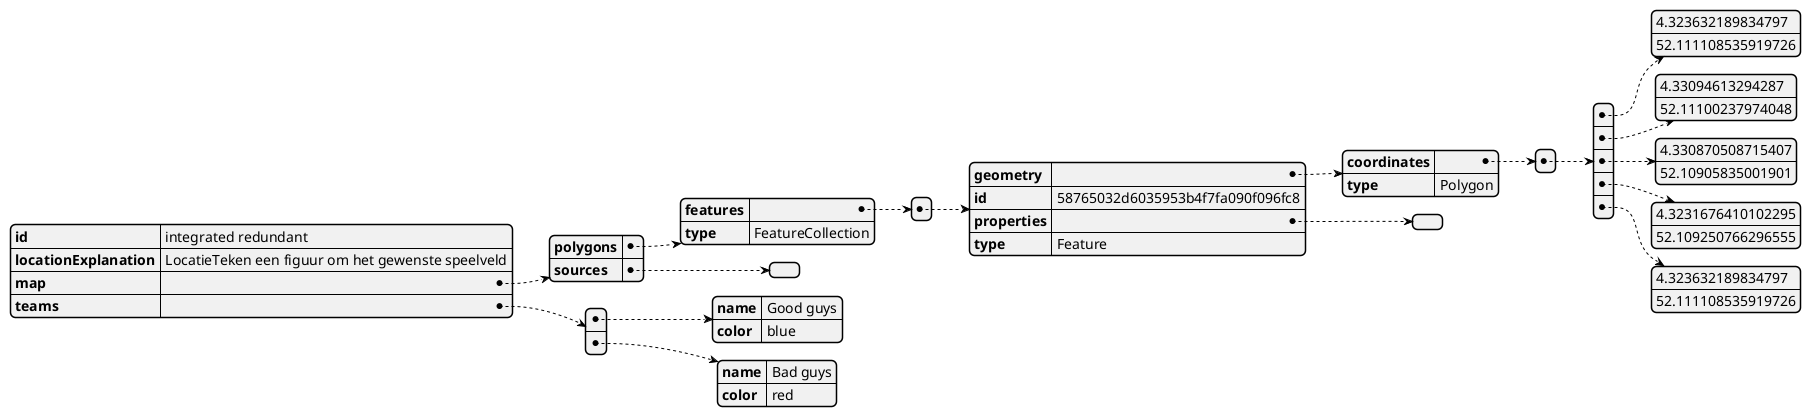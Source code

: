 @startjson stockroom 1 result
{
    "id": "integrated redundant",
    "locationExplanation": "Locatie\n\nTeken een figuur om het gewenste speelveld",
    "map": {
        "polygons": {
            "features": [{
                    "geometry": {
                        "coordinates": [[[4.323632189834797, 52.111108535919726], [4.33094613294287, 52.11100237974048], [4.330870508715407, 52.10905835001901], [4.3231676410102295, 52.109250766296555], [4.323632189834797, 52.111108535919726]]],
                        "type": "Polygon"
                    },
                    "id": "58765032d6035953b4f7fa090f096fc8",
                    "properties": {},
                    "type": "Feature"
                }
            ],
            "type": "FeatureCollection"
        },
        "sources": []
    },
    "teams": [{
            "name": "Good guys",
            "color": "blue"
        }, {
            "name": "Bad guys",
            "color": "red"
        }
    ]
}
@endjson